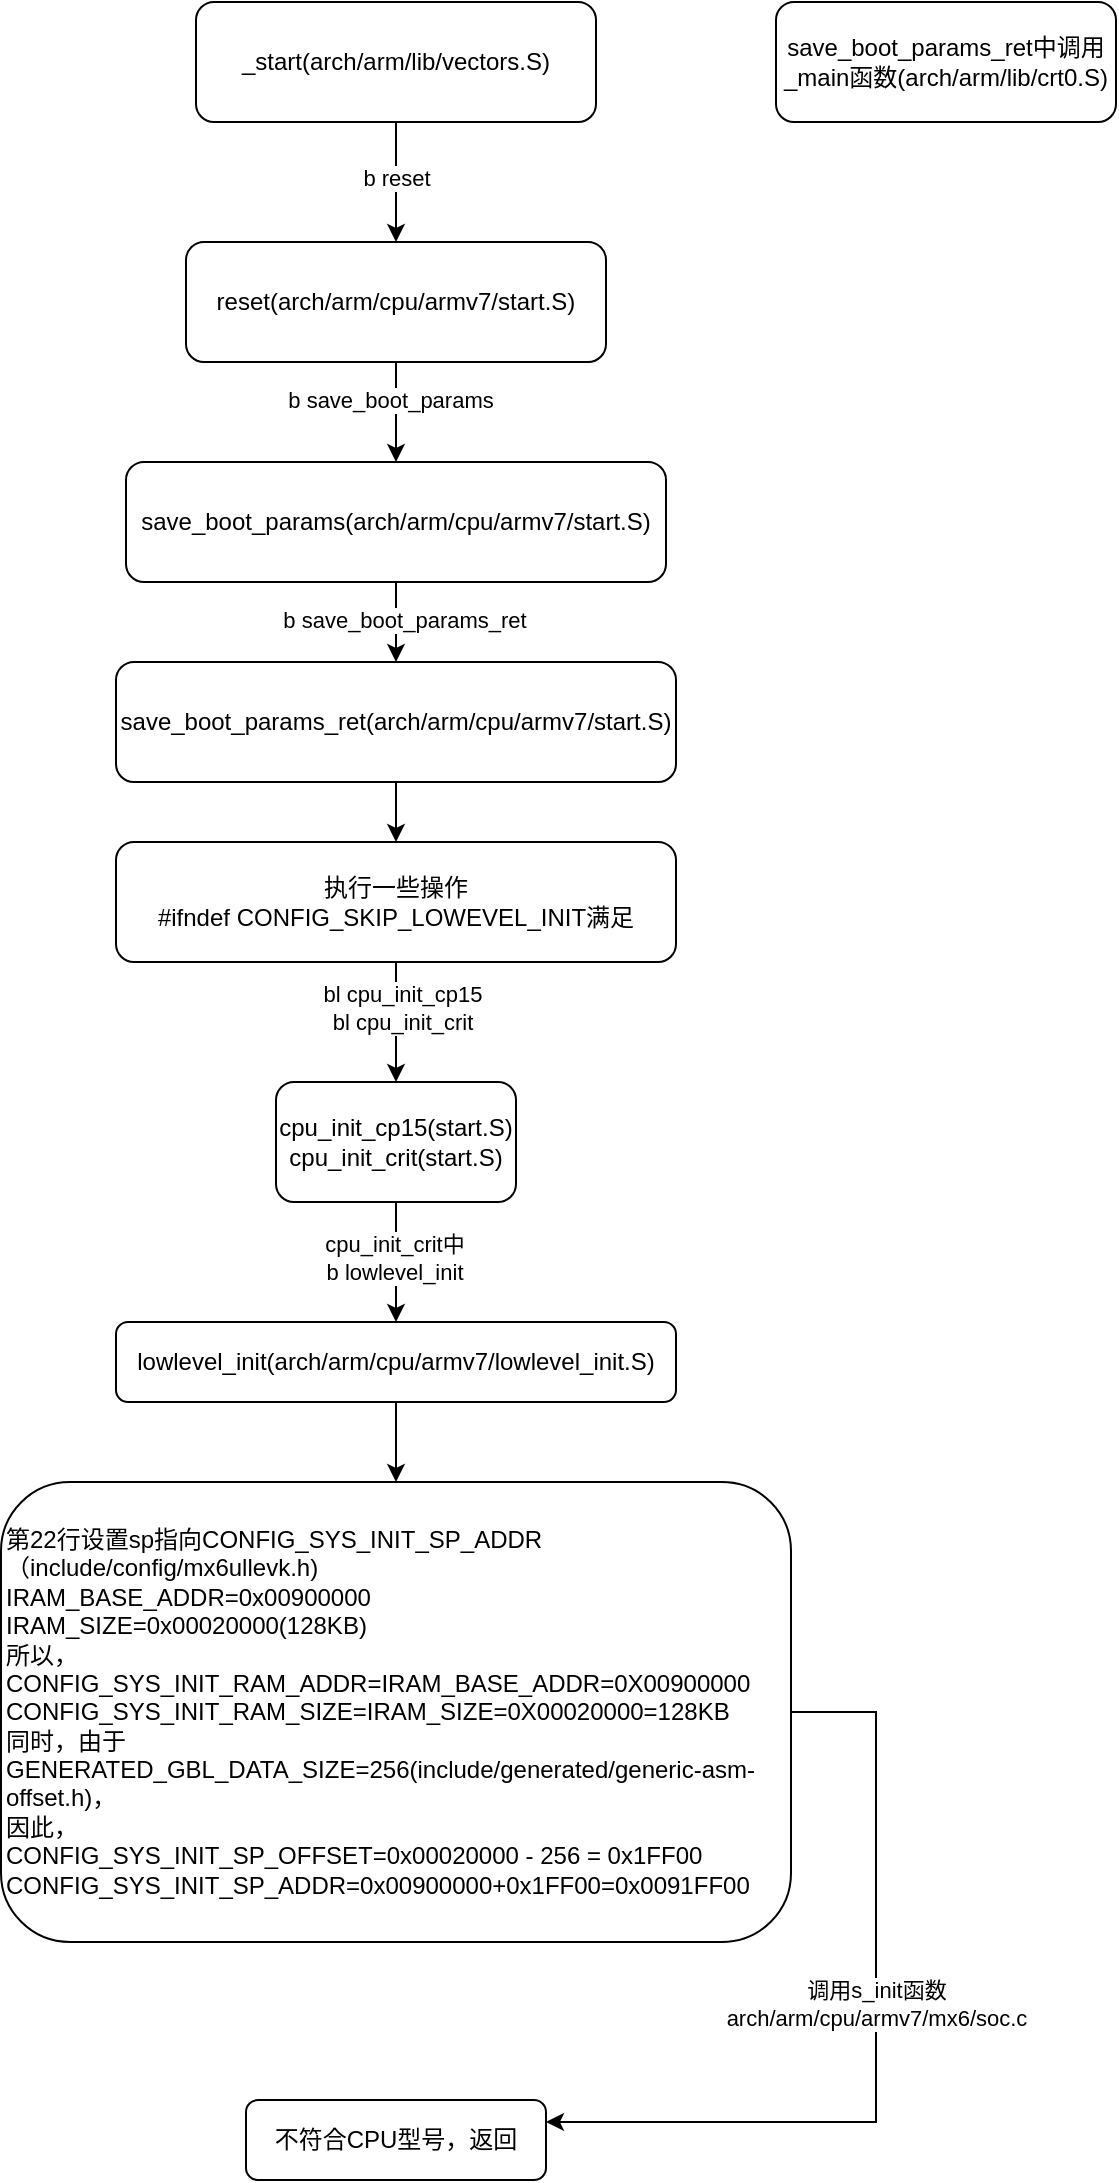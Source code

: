 <mxfile version="21.6.9" type="github">
  <diagram name="第 1 页" id="7tX598iaDqBV2XGCMpFz">
    <mxGraphModel dx="441" dy="266" grid="1" gridSize="10" guides="1" tooltips="1" connect="1" arrows="1" fold="1" page="1" pageScale="1" pageWidth="827" pageHeight="1169" math="0" shadow="0">
      <root>
        <mxCell id="0" />
        <mxCell id="1" parent="0" />
        <mxCell id="7Q1Yj3Lfi6J98Hcch845-3" value="" style="edgeStyle=orthogonalEdgeStyle;rounded=0;orthogonalLoop=1;jettySize=auto;html=1;" edge="1" parent="1" source="7Q1Yj3Lfi6J98Hcch845-1" target="7Q1Yj3Lfi6J98Hcch845-2">
          <mxGeometry relative="1" as="geometry" />
        </mxCell>
        <mxCell id="7Q1Yj3Lfi6J98Hcch845-4" value="b reset" style="edgeLabel;html=1;align=center;verticalAlign=middle;resizable=0;points=[];" vertex="1" connectable="0" parent="7Q1Yj3Lfi6J98Hcch845-3">
          <mxGeometry x="-0.083" relative="1" as="geometry">
            <mxPoint as="offset" />
          </mxGeometry>
        </mxCell>
        <mxCell id="7Q1Yj3Lfi6J98Hcch845-1" value="_start(arch/arm/lib/vectors.S)" style="rounded=1;whiteSpace=wrap;html=1;" vertex="1" parent="1">
          <mxGeometry x="120" y="80" width="200" height="60" as="geometry" />
        </mxCell>
        <mxCell id="7Q1Yj3Lfi6J98Hcch845-6" value="" style="edgeStyle=orthogonalEdgeStyle;rounded=0;orthogonalLoop=1;jettySize=auto;html=1;" edge="1" parent="1" source="7Q1Yj3Lfi6J98Hcch845-2" target="7Q1Yj3Lfi6J98Hcch845-5">
          <mxGeometry relative="1" as="geometry" />
        </mxCell>
        <mxCell id="7Q1Yj3Lfi6J98Hcch845-7" value="b save_boot_params" style="edgeLabel;html=1;align=center;verticalAlign=middle;resizable=0;points=[];" vertex="1" connectable="0" parent="7Q1Yj3Lfi6J98Hcch845-6">
          <mxGeometry x="-0.233" y="-3" relative="1" as="geometry">
            <mxPoint as="offset" />
          </mxGeometry>
        </mxCell>
        <mxCell id="7Q1Yj3Lfi6J98Hcch845-2" value="reset(arch/arm/cpu/armv7/start.S)" style="whiteSpace=wrap;html=1;rounded=1;" vertex="1" parent="1">
          <mxGeometry x="115" y="200" width="210" height="60" as="geometry" />
        </mxCell>
        <mxCell id="7Q1Yj3Lfi6J98Hcch845-9" value="" style="edgeStyle=orthogonalEdgeStyle;rounded=0;orthogonalLoop=1;jettySize=auto;html=1;" edge="1" parent="1" source="7Q1Yj3Lfi6J98Hcch845-5" target="7Q1Yj3Lfi6J98Hcch845-8">
          <mxGeometry relative="1" as="geometry" />
        </mxCell>
        <mxCell id="7Q1Yj3Lfi6J98Hcch845-10" value="b save_boot_params_ret" style="edgeLabel;html=1;align=center;verticalAlign=middle;resizable=0;points=[];" vertex="1" connectable="0" parent="7Q1Yj3Lfi6J98Hcch845-9">
          <mxGeometry x="-0.075" y="4" relative="1" as="geometry">
            <mxPoint as="offset" />
          </mxGeometry>
        </mxCell>
        <mxCell id="7Q1Yj3Lfi6J98Hcch845-5" value="save_boot_params(arch/arm/cpu/armv7/start.S)" style="whiteSpace=wrap;html=1;rounded=1;" vertex="1" parent="1">
          <mxGeometry x="85" y="310" width="270" height="60" as="geometry" />
        </mxCell>
        <mxCell id="7Q1Yj3Lfi6J98Hcch845-12" value="" style="edgeStyle=orthogonalEdgeStyle;rounded=0;orthogonalLoop=1;jettySize=auto;html=1;" edge="1" parent="1" source="7Q1Yj3Lfi6J98Hcch845-8" target="7Q1Yj3Lfi6J98Hcch845-11">
          <mxGeometry relative="1" as="geometry" />
        </mxCell>
        <mxCell id="7Q1Yj3Lfi6J98Hcch845-8" value="save_boot_params_ret(arch/arm/cpu/armv7/start.S)" style="whiteSpace=wrap;html=1;rounded=1;" vertex="1" parent="1">
          <mxGeometry x="80" y="410" width="280" height="60" as="geometry" />
        </mxCell>
        <mxCell id="7Q1Yj3Lfi6J98Hcch845-14" value="" style="edgeStyle=orthogonalEdgeStyle;rounded=0;orthogonalLoop=1;jettySize=auto;html=1;" edge="1" parent="1" source="7Q1Yj3Lfi6J98Hcch845-11" target="7Q1Yj3Lfi6J98Hcch845-13">
          <mxGeometry relative="1" as="geometry" />
        </mxCell>
        <mxCell id="7Q1Yj3Lfi6J98Hcch845-15" value="bl cpu_init_cp15&lt;br&gt;bl cpu_init_crit" style="edgeLabel;html=1;align=center;verticalAlign=middle;resizable=0;points=[];" vertex="1" connectable="0" parent="7Q1Yj3Lfi6J98Hcch845-14">
          <mxGeometry x="-0.25" y="3" relative="1" as="geometry">
            <mxPoint as="offset" />
          </mxGeometry>
        </mxCell>
        <mxCell id="7Q1Yj3Lfi6J98Hcch845-11" value="执行一些操作&lt;br&gt;#ifndef CONFIG_SKIP_LOWEVEL_INIT满足" style="whiteSpace=wrap;html=1;rounded=1;" vertex="1" parent="1">
          <mxGeometry x="80" y="500" width="280" height="60" as="geometry" />
        </mxCell>
        <mxCell id="7Q1Yj3Lfi6J98Hcch845-17" value="" style="edgeStyle=orthogonalEdgeStyle;rounded=0;orthogonalLoop=1;jettySize=auto;html=1;" edge="1" parent="1" source="7Q1Yj3Lfi6J98Hcch845-13" target="7Q1Yj3Lfi6J98Hcch845-16">
          <mxGeometry relative="1" as="geometry" />
        </mxCell>
        <mxCell id="7Q1Yj3Lfi6J98Hcch845-18" value="cpu_init_crit中&lt;br&gt;b lowlevel_init" style="edgeLabel;html=1;align=center;verticalAlign=middle;resizable=0;points=[];" vertex="1" connectable="0" parent="7Q1Yj3Lfi6J98Hcch845-17">
          <mxGeometry x="-0.075" y="-1" relative="1" as="geometry">
            <mxPoint as="offset" />
          </mxGeometry>
        </mxCell>
        <mxCell id="7Q1Yj3Lfi6J98Hcch845-13" value="cpu_init_cp15(start.S)&lt;br&gt;cpu_init_crit(start.S)" style="whiteSpace=wrap;html=1;rounded=1;" vertex="1" parent="1">
          <mxGeometry x="160" y="620" width="120" height="60" as="geometry" />
        </mxCell>
        <mxCell id="7Q1Yj3Lfi6J98Hcch845-20" value="" style="edgeStyle=orthogonalEdgeStyle;rounded=0;orthogonalLoop=1;jettySize=auto;html=1;" edge="1" parent="1" source="7Q1Yj3Lfi6J98Hcch845-16" target="7Q1Yj3Lfi6J98Hcch845-19">
          <mxGeometry relative="1" as="geometry" />
        </mxCell>
        <mxCell id="7Q1Yj3Lfi6J98Hcch845-16" value="lowlevel_init(arch/arm/cpu/armv7/lowlevel_init.S)" style="whiteSpace=wrap;html=1;rounded=1;" vertex="1" parent="1">
          <mxGeometry x="80" y="740" width="280" height="40" as="geometry" />
        </mxCell>
        <mxCell id="7Q1Yj3Lfi6J98Hcch845-23" value="" style="edgeStyle=orthogonalEdgeStyle;rounded=0;orthogonalLoop=1;jettySize=auto;html=1;" edge="1" parent="1" source="7Q1Yj3Lfi6J98Hcch845-19" target="7Q1Yj3Lfi6J98Hcch845-22">
          <mxGeometry relative="1" as="geometry">
            <Array as="points">
              <mxPoint x="460" y="935" />
              <mxPoint x="460" y="1140" />
            </Array>
          </mxGeometry>
        </mxCell>
        <mxCell id="7Q1Yj3Lfi6J98Hcch845-24" value="调用s_init函数&lt;br&gt;arch/arm/cpu/armv7/mx6/soc.c" style="edgeLabel;html=1;align=center;verticalAlign=middle;resizable=0;points=[];" vertex="1" connectable="0" parent="7Q1Yj3Lfi6J98Hcch845-23">
          <mxGeometry x="-0.143" y="-4" relative="1" as="geometry">
            <mxPoint x="4" y="11" as="offset" />
          </mxGeometry>
        </mxCell>
        <mxCell id="7Q1Yj3Lfi6J98Hcch845-19" value="第22行设置sp指向CONFIG_SYS_INIT_SP_ADDR（include/config/mx6ullevk.h)&lt;br&gt;IRAM_BASE_ADDR=0x00900000&lt;br&gt;IRAM_SIZE=0x00020000(128KB)&lt;br&gt;所以，&lt;br&gt;CONFIG_SYS_INIT_RAM_ADDR=IRAM_BASE_ADDR=0X00900000&lt;br&gt;CONFIG_SYS_INIT_RAM_SIZE=IRAM_SIZE=0X00020000=128KB&lt;br&gt;同时，由于GENERATED_GBL_DATA_SIZE=256(include/generated/generic-asm-offset.h)，&lt;br&gt;因此，&lt;br&gt;CONFIG_SYS_INIT_SP_OFFSET=0x00020000 - 256 = 0x1FF00&lt;br&gt;CONFIG_SYS_INIT_SP_ADDR=0x00900000+0x1FF00=0x0091FF00" style="whiteSpace=wrap;html=1;rounded=1;align=left;" vertex="1" parent="1">
          <mxGeometry x="22.5" y="820" width="395" height="230" as="geometry" />
        </mxCell>
        <mxCell id="7Q1Yj3Lfi6J98Hcch845-22" value="不符合CPU型号，返回" style="whiteSpace=wrap;html=1;align=center;rounded=1;" vertex="1" parent="1">
          <mxGeometry x="145" y="1129" width="150" height="40" as="geometry" />
        </mxCell>
        <mxCell id="7Q1Yj3Lfi6J98Hcch845-25" value="save_boot_params_ret中调用&lt;br&gt;_main函数(arch/arm/lib/crt0.S)" style="rounded=1;whiteSpace=wrap;html=1;" vertex="1" parent="1">
          <mxGeometry x="410" y="80" width="170" height="60" as="geometry" />
        </mxCell>
      </root>
    </mxGraphModel>
  </diagram>
</mxfile>
